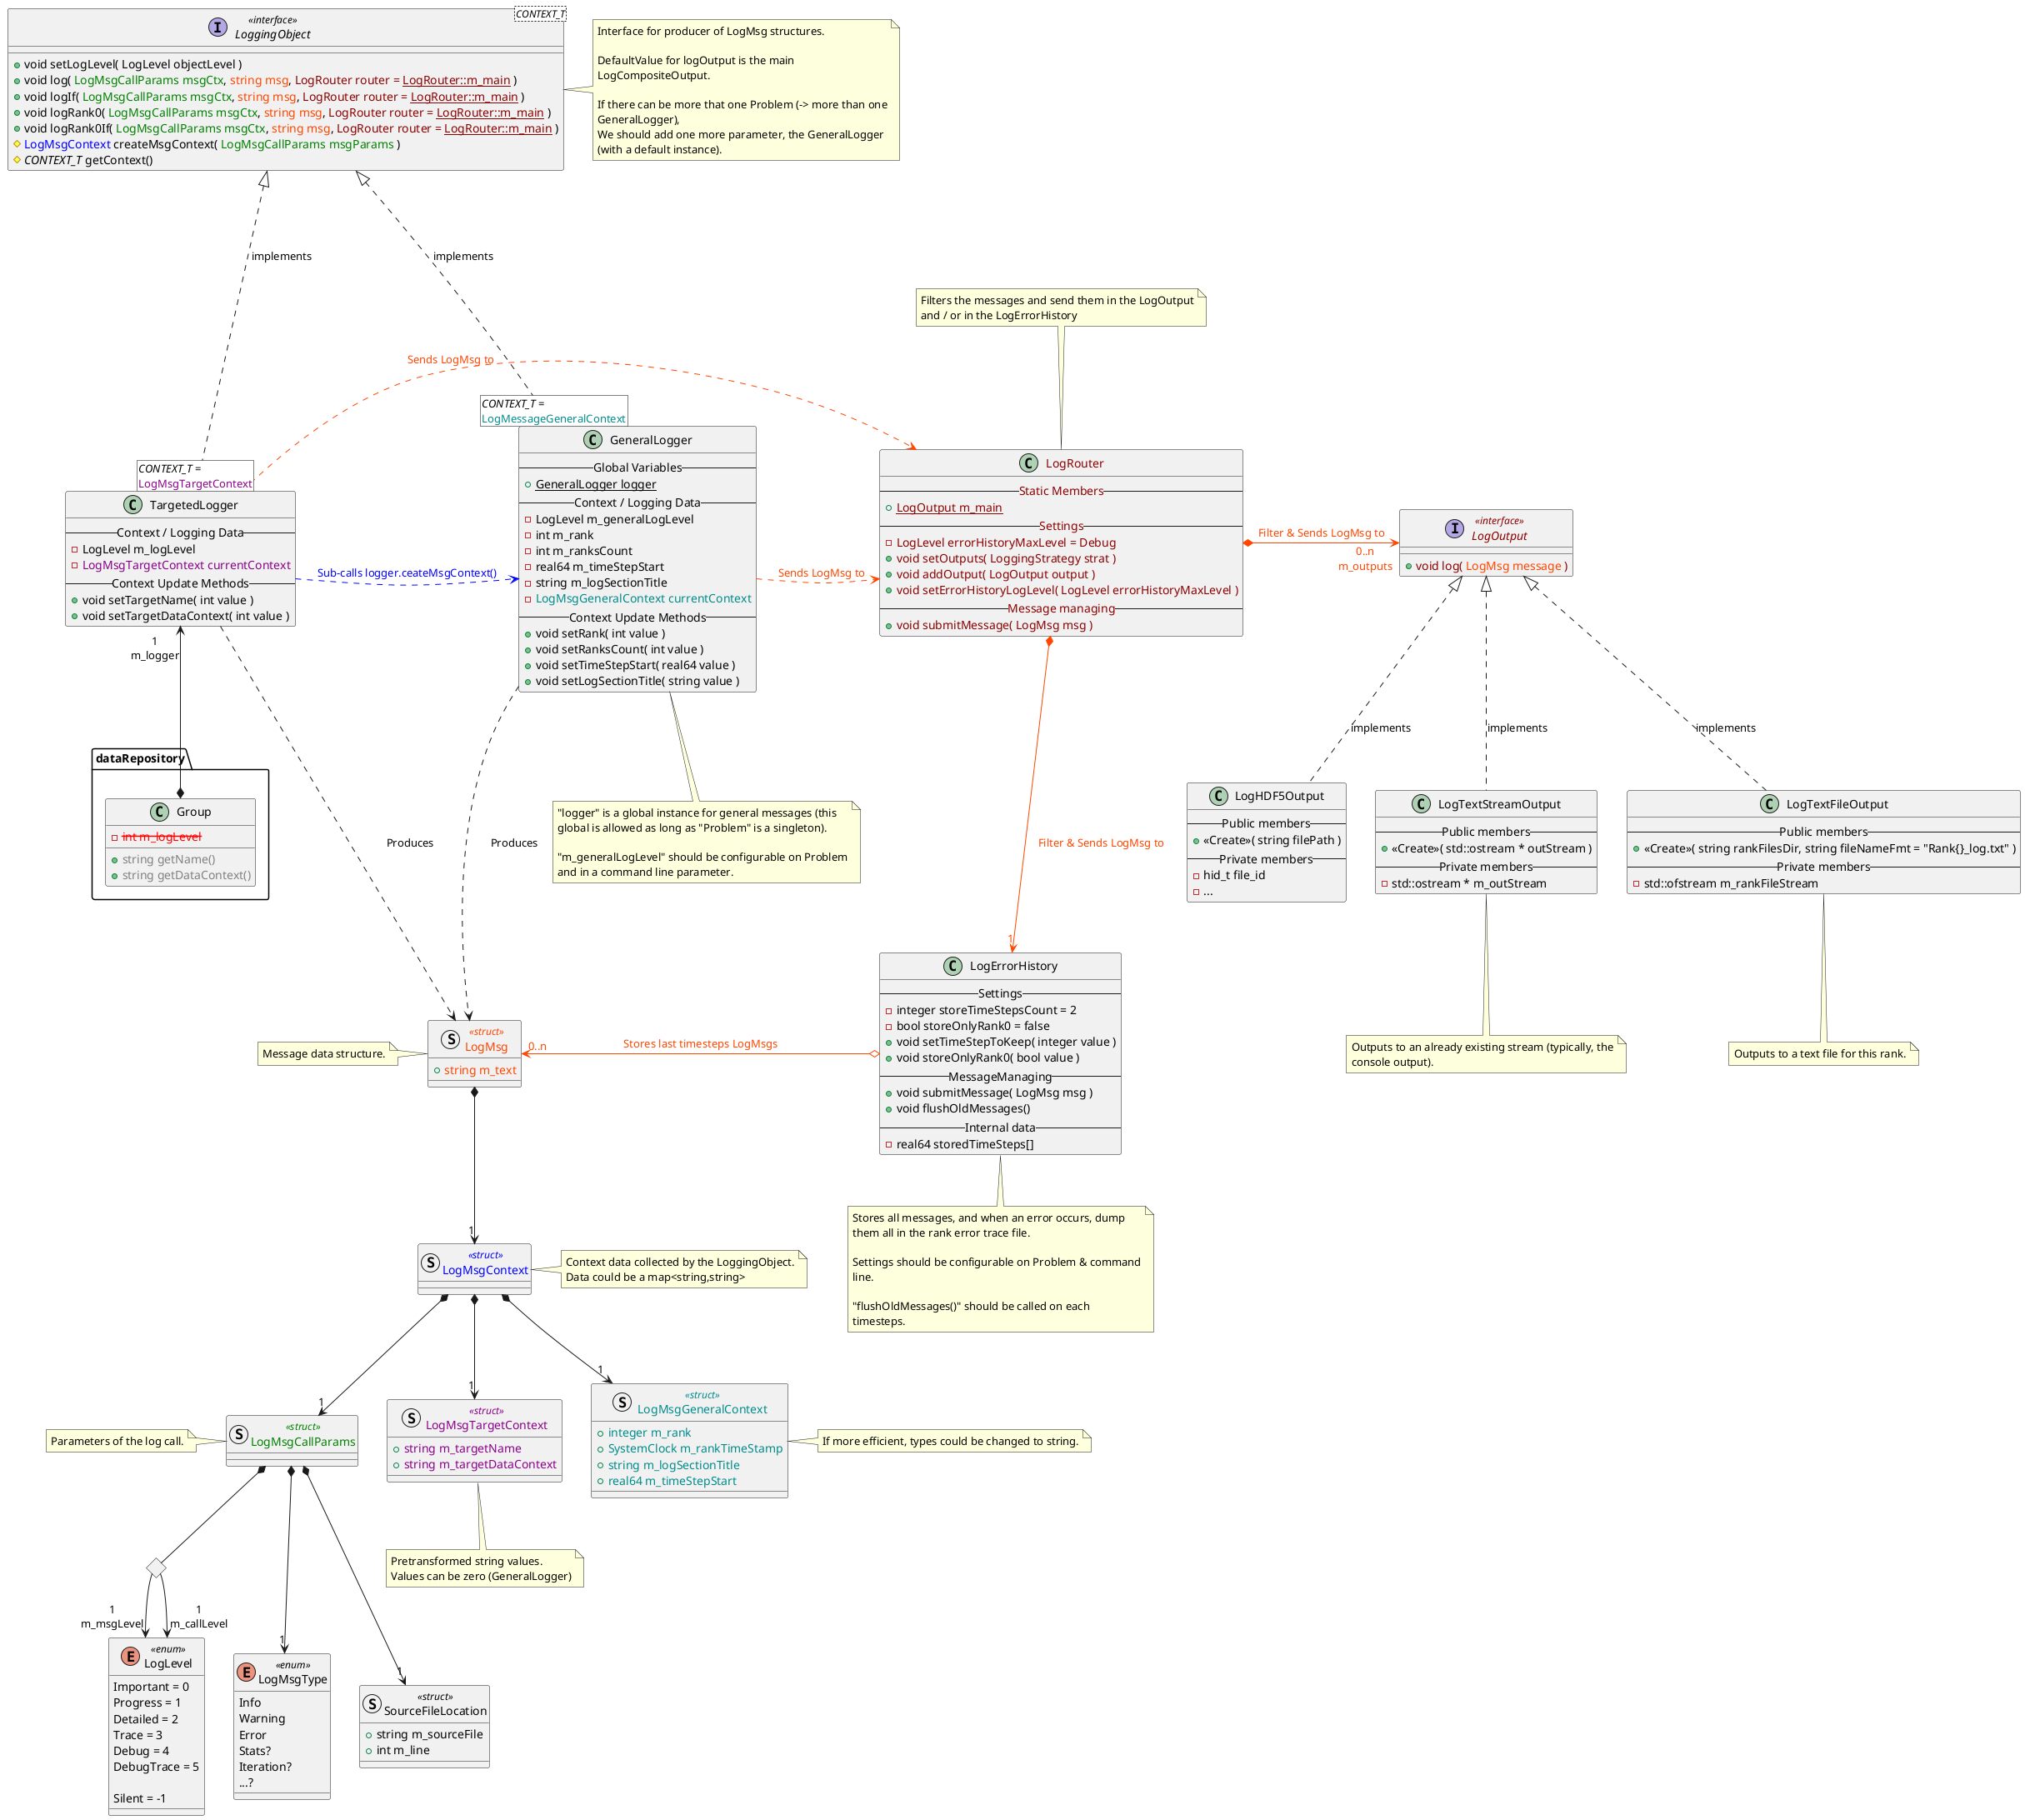 @startuml Logger Class

<style>
note {
  MaximumWidth 350
}
</style>

set namespaceSeparator ::


' --------------------------
' Message Data Structure
' --------------------------

enum LogLevel <<enum>> {
  Important = 0
  Progress = 1
  Detailed = 2
  Trace = 3
  Debug = 4
  DebugTrace = 5

  Silent = -1
}

enum LogMsgType <<enum>> {
  Info
  Warning
  Error
  Stats?
  Iteration?
  ...?
}

struct SourceFileLocation <<struct>> {
  + string m_sourceFile
  + int m_line
}

struct LogMsgCallParams <<struct>> #text:Green {
}
note left: Parameters of the log call.

struct LogMsgGeneralContext <<struct>> #text:DarkCyan {
  + integer m_rank
  + SystemClock m_rankTimeStamp
  + string m_logSectionTitle
  + real64 m_timeStepStart
}
note right: If more efficient, types could be changed to string.

struct LogMsgTargetContext <<struct>> #text:DarkMagenta {
  + string m_targetName
  + string m_targetDataContext
}
note bottom: Pretransformed string values.\nValues can be zero (GeneralLogger)

struct LogMsgContext <<struct>> #text:Blue {
}
note right: Context data collected by the LoggingObject.\nData could be a map<string,string>

struct LogMsg <<struct>> #text:OrangeRed {
  + string m_text
}
note left: Message data structure.

LogMsgCallParams *---> "1" SourceFileLocation
LogMsgCallParams *---> "1" LogMsgType
<> LogMsgCallParamsLogLevels
LogMsgCallParams *-- LogMsgCallParamsLogLevels
LogMsgCallParamsLogLevels --> "1\nm_msgLevel" LogLevel
LogMsgCallParamsLogLevels --> "1\nm_callLevel" LogLevel
LogMsgContext *--> "1" LogMsgCallParams
LogMsgContext *--> "1" LogMsgGeneralContext
LogMsgContext *--> "1" LogMsgTargetContext
LogMsg *--> "1" LogMsgContext

LogMsgCallParams -r[hidden]- LogMsgTargetContext
LogMsgTargetContext -r[hidden]- LogMsgGeneralContext

LogLevel ---r[hidden]- LogMsgType
LogMsgType ---r[hidden]- SourceFileLocation


' --------------------------
' Log outputs
' --------------------------


interface LogOutput <<interface>> #text:DarkRed {
  + void log( <color:OrangeRed>LogMsg message</color> )
}

class LogTextStreamOutput {
  -- Public members --
  + <<Create>>( std::ostream * outStream )
  -- Private members --
  - std::ostream * m_outStream
}
LogOutput <|.d. LogTextStreamOutput  : implements
note bottom: Outputs to an already existing stream (typically, the console output).

class LogTextFileOutput {
  -- Public members --
  + <<Create>>( string rankFilesDir, string fileNameFmt = "Rank{}_log.txt" )
  -- Private members --
  - std::ofstream m_rankFileStream
}
LogOutput <|.d. LogTextFileOutput  : implements
note bottom: Outputs to a text file for this rank.

class LogHDF5Output {
  -- Public members --
  + <<Create>>( string filePath )
  -- Private members --
  - hid_t file_id
  - ...
}
LogOutput <|.d. LogHDF5Output  : implements


class LogErrorHistory {
  -- Settings --
  - integer storeTimeStepsCount = 2
  - bool storeOnlyRank0 = false
  + void setTimeStepToKeep( integer value )
  + void storeOnlyRank0( bool value )
  -- MessageManaging --
  + void submitMessage( LogMsg msg )
  + void flushOldMessages()
  -- Internal data --
  - real64 storedTimeSteps[]
}
note as LogErrorHistoryNote
  Stores all messages, and when an error occurs, dump them all in the rank error trace file.

  Settings should be configurable on Problem & command line.

  "flushOldMessages()" should be called on each timesteps.
end note
LogErrorHistory .. LogErrorHistoryNote
LogErrorHistory o--l--> "0..n" LogMsg #OrangeRed;text:OrangeRed : Stores last timesteps LogMsgs


class LogRouter #text:DarkRed {
  -- Static Members --
  + {static} LogOutput m_main
  -- Settings --
  - LogLevel errorHistoryMaxLevel = Debug
  + void setOutputs( LoggingStrategy strat )
  + void addOutput( LogOutput output )
  + void setErrorHistoryLogLevel( LogLevel errorHistoryMaxLevel )
  -- Message managing --
  + void submitMessage( LogMsg msg )
}
note top: Filters the messages and send them in the LogOutput and / or in the LogErrorHistory
LogRouter *-r-> "0..n\nm_outputs" LogOutput #OrangeRed;text:OrangeRed : "Filter & Sends LogMsg to"
LogRouter *-d-> "1" LogErrorHistory #OrangeRed;text:OrangeRed : "Filter & Sends LogMsg to"


' --------------------------
' Message Producers
' --------------------------


interface LoggingObject<CONTEXT_T> <<interface>> {
  + void setLogLevel( LogLevel objectLevel )
  + void log( <color:Green>LogMsgCallParams msgCtx</color>, <color:OrangeRed>string msg</color>, <color:DarkRed>LogRouter router = <u>LogRouter::m_main</u></color> )
  + void logIf( <color:Green>LogMsgCallParams msgCtx</color>, <color:OrangeRed>string msg</color>, <color:DarkRed>LogRouter router = <u>LogRouter::m_main</u></color> )
  + void logRank0( <color:Green>LogMsgCallParams msgCtx</color>, <color:OrangeRed>string msg</color>, <color:DarkRed>LogRouter router = <u>LogRouter::m_main</u></color> )
  + void logRank0If( <color:Green>LogMsgCallParams msgCtx</color>, <color:OrangeRed>string msg</color>, <color:DarkRed>LogRouter router = <u>LogRouter::m_main</u></color> )
  # <color:Blue>LogMsgContext</color> createMsgContext( <color:Green>LogMsgCallParams msgParams</color> )
  # <i>CONTEXT_T</i> getContext()
}
note right: Interface for producer of LogMsg structures.\n\nDefaultValue for logOutput is the main LogCompositeOutput.\n\nIf there can be more that one Problem (-> more than one GeneralLogger),\nWe should add one more parameter, the GeneralLogger (with a default instance).


class GeneralLogger {
  -- Global Variables --
  + {static} GeneralLogger logger
  -- Context / Logging Data --
  - LogLevel m_generalLogLevel
  - int m_rank
  - int m_ranksCount
  - real64 m_timeStepStart
  - string m_logSectionTitle
  - <color:DarkCyan>LogMsgGeneralContext currentContext</color>
  -- Context Update Methods --
  + void setRank( int value )
  + void setRanksCount( int value )
  + void setTimeStepStart( real64 value )
  + void setLogSectionTitle( string value )
}
note as GeneralLoggerNote
  "logger" is a global instance for general messages (this global is allowed as long as "Problem" is a singleton).

  "m_generalLogLevel" should be configurable on Problem and in a command line parameter.
end note
GeneralLogger .d. GeneralLoggerNote
GeneralLogger [<i>CONTEXT_T</i> =\n<color:DarkCyan>LogMessageGeneralContext</color>] ..u..|> LoggingObject : implements
GeneralLogger .d..> LogMsg : Produces
GeneralLogger .r..> LogRouter #OrangeRed;text:OrangeRed : "Sends LogMsg to"


class TargetedLogger {
  -- Context / Logging Data --
  - LogLevel m_logLevel
  - <color:DarkMagenta>LogMsgTargetContext currentContext</color>
  -- Context Update Methods --
  + void setTargetName( int value )
  + void setTargetDataContext( int value )
}
package dataRepository {
  class Group {
    + <color:Grey>string getName()</color>
    + <color:Grey>string getDataContext()</color>
    - <color:Red><s>int m_logLevel</s></color>
  }
}
TargetedLogger [<i>CONTEXT_T</i> =\n<color:DarkMagenta>LogMsgTargetContext</color>] ..u..|> LoggingObject : implements
TargetedLogger "1\nm_logger" <-d-* Group
TargetedLogger .r..> LogRouter #OrangeRed;text:OrangeRed : "Sends LogMsg to"
TargetedLogger .r..> GeneralLogger #Blue;text:Blue : "Sub-calls logger.ceateMsgContext()"
TargetedLogger .d..> LogMsg : Produces


@enduml